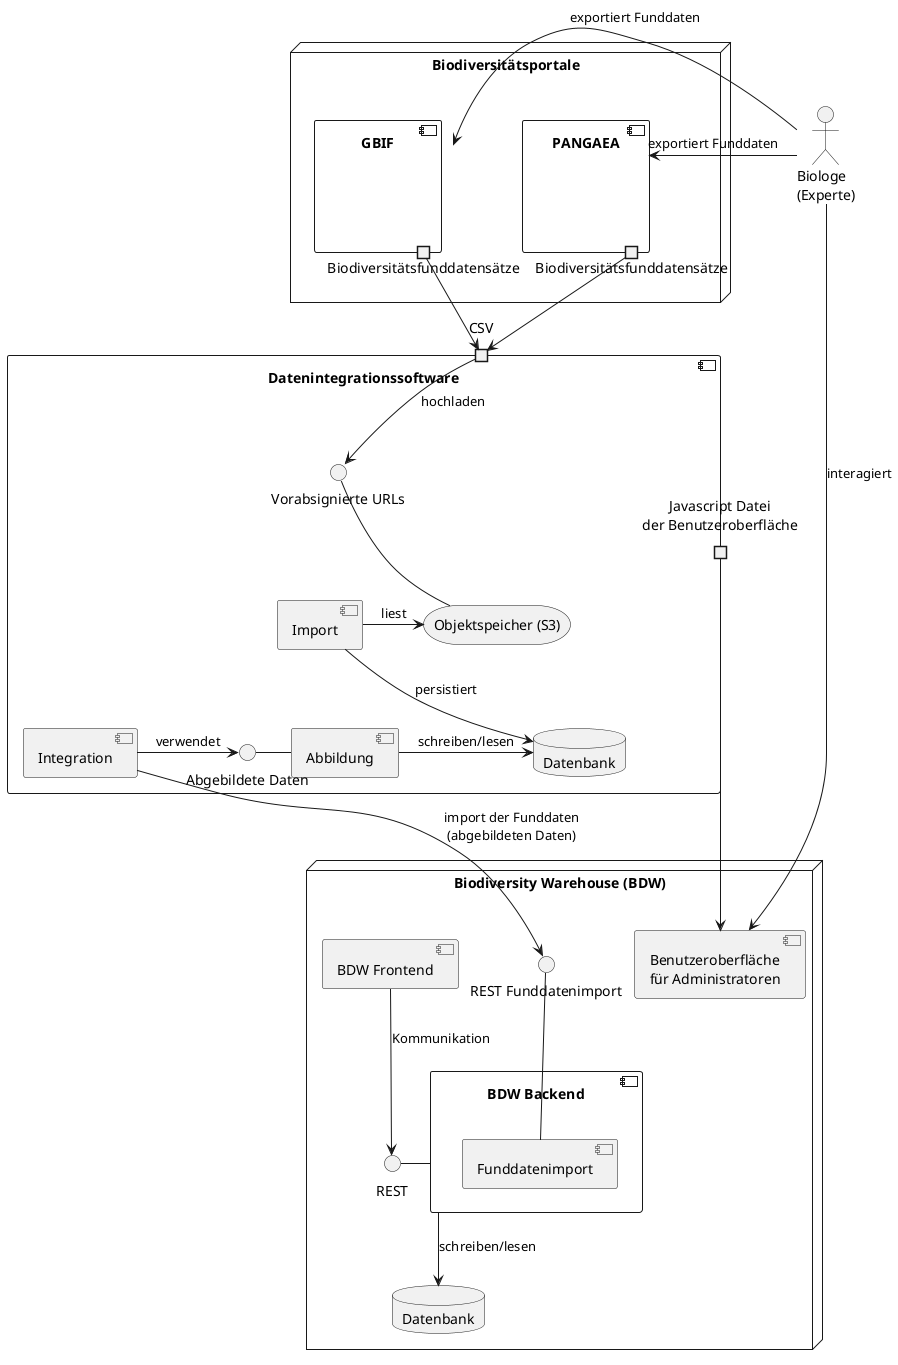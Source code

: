 @startuml

actor "Biologe\n(Experte)" as biologe

node "Biodiversitätsportale" {
    component "GBIF" as gbif {
        portout "Biodiversitätsfunddatensätze" as gbifExportPort
    }

    component "PANGAEA" as pangaea {
        portout "Biodiversitätsfunddatensätze" as pangaeaExportPort
    }
}

component "Datenintegrationssoftware" {
    portin "CSV" as csv

    storage "Objektspeicher (S3)" as s3
    interface "Vorabsignierte URLs" as s3Interface
    s3Interface -- s3

    component "Import" as import

    component "Abbildung" as abbildung
    interface "Abgebildete Daten" as abbildungInterface
    abbildungInterface - abbildung

    component "Integration" as integration
    portout "Javascript Datei\nder Benutzeroberfläche" as javascriptDatei

    database "Datenbank" as datenbank
}

gbifExportPort --> csv
pangaeaExportPort --> csv
csv --> s3Interface: hochladen

import -> s3: liest
import --> datenbank: persistiert

abbildung -> datenbank: schreiben/lesen

integration -> abbildungInterface: verwendet

node "Biodiversity Warehouse (BDW)" {

    component "Benutzeroberfläche\nfür Administratoren" as adminUI

    component "BDW Backend" as backend {
        component Funddatenimport as funddatenImport
    }
    interface "REST Funddatenimport" as restDatenintegration
    interface "REST" as rest
    restDatenintegration -- funddatenImport
    rest - backend

    component "BDW Frontend" as frontend

    database "Datenbank" as bdwDatenbank

}

backend --> bdwDatenbank: schreiben/lesen

integration --> restDatenintegration: import der Funddaten\n(abgebildeten Daten)
frontend --> rest: Kommunikation

javascriptDatei -> adminUI

biologe -> adminUI: interagiert
biologe -> gbif: exportiert Funddaten
biologe -> pangaea: exportiert Funddaten

@enduml